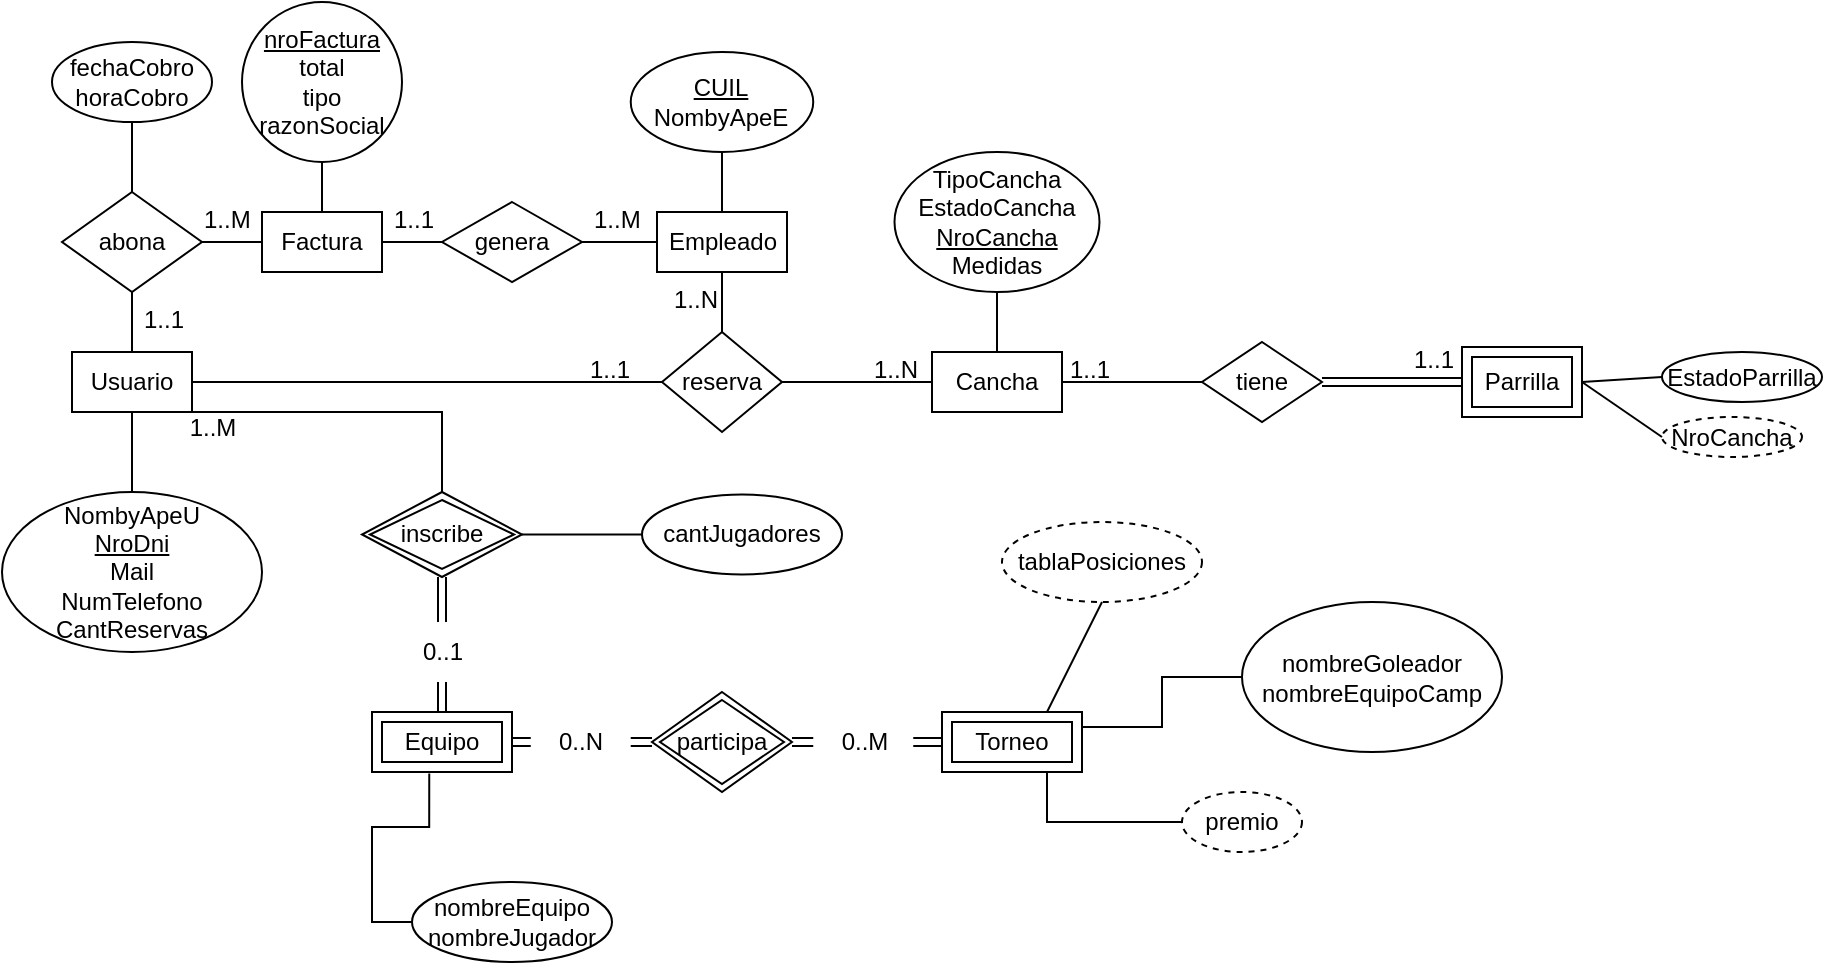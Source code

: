 <mxfile version="21.5.0" type="github">
  <diagram id="R2lEEEUBdFMjLlhIrx00" name="Page-1">
    <mxGraphModel dx="1900" dy="541" grid="1" gridSize="10" guides="1" tooltips="1" connect="1" arrows="1" fold="1" page="1" pageScale="1" pageWidth="850" pageHeight="1100" math="0" shadow="0" extFonts="Permanent Marker^https://fonts.googleapis.com/css?family=Permanent+Marker">
      <root>
        <mxCell id="0" />
        <mxCell id="1" parent="0" />
        <mxCell id="_4vAv0WsQ9G2U_fG6m3y-1" value="Usuario" style="whiteSpace=wrap;html=1;align=center;" parent="1" vertex="1">
          <mxGeometry x="-25" y="175" width="60" height="30" as="geometry" />
        </mxCell>
        <mxCell id="_4vAv0WsQ9G2U_fG6m3y-2" value="Cancha" style="whiteSpace=wrap;html=1;align=center;" parent="1" vertex="1">
          <mxGeometry x="405" y="175" width="65" height="30" as="geometry" />
        </mxCell>
        <mxCell id="_4vAv0WsQ9G2U_fG6m3y-4" value="Empleado" style="whiteSpace=wrap;html=1;align=center;" parent="1" vertex="1">
          <mxGeometry x="267.5" y="105" width="65" height="30" as="geometry" />
        </mxCell>
        <mxCell id="_4vAv0WsQ9G2U_fG6m3y-5" value="reserva" style="shape=rhombus;perimeter=rhombusPerimeter;whiteSpace=wrap;html=1;align=center;" parent="1" vertex="1">
          <mxGeometry x="270" y="165" width="60" height="50" as="geometry" />
        </mxCell>
        <mxCell id="_4vAv0WsQ9G2U_fG6m3y-6" value="tiene" style="shape=rhombus;perimeter=rhombusPerimeter;whiteSpace=wrap;html=1;align=center;" parent="1" vertex="1">
          <mxGeometry x="540" y="170" width="60" height="40" as="geometry" />
        </mxCell>
        <mxCell id="1q-wLZLnrpGv9T5wbohg-3" value="TipoCancha&lt;br&gt;EstadoCancha&lt;br&gt;&lt;u&gt;NroCancha&lt;/u&gt;&lt;br&gt;Medidas" style="ellipse;whiteSpace=wrap;html=1;align=center;" parent="1" vertex="1">
          <mxGeometry x="386.25" y="75" width="102.5" height="70" as="geometry" />
        </mxCell>
        <mxCell id="1q-wLZLnrpGv9T5wbohg-4" value="" style="endArrow=none;html=1;rounded=0;exitX=0.5;exitY=1;exitDx=0;exitDy=0;entryX=0.5;entryY=0;entryDx=0;entryDy=0;" parent="1" source="1q-wLZLnrpGv9T5wbohg-3" target="_4vAv0WsQ9G2U_fG6m3y-2" edge="1">
          <mxGeometry relative="1" as="geometry">
            <mxPoint x="360" y="195" as="sourcePoint" />
            <mxPoint x="520" y="195" as="targetPoint" />
          </mxGeometry>
        </mxCell>
        <mxCell id="1q-wLZLnrpGv9T5wbohg-6" value="EstadoParrilla" style="ellipse;whiteSpace=wrap;html=1;align=center;" parent="1" vertex="1">
          <mxGeometry x="770" y="175" width="80" height="25" as="geometry" />
        </mxCell>
        <mxCell id="1q-wLZLnrpGv9T5wbohg-7" value="" style="endArrow=none;html=1;rounded=0;exitX=0;exitY=0.5;exitDx=0;exitDy=0;entryX=1;entryY=0.5;entryDx=0;entryDy=0;" parent="1" source="1q-wLZLnrpGv9T5wbohg-6" target="BgZ_WEWUUNkGNV5E6CfD-3" edge="1">
          <mxGeometry relative="1" as="geometry">
            <mxPoint x="490" y="145" as="sourcePoint" />
            <mxPoint x="730" y="190" as="targetPoint" />
          </mxGeometry>
        </mxCell>
        <mxCell id="1q-wLZLnrpGv9T5wbohg-8" value="NombyApeU&lt;br&gt;&lt;u&gt;NroDni&lt;br&gt;&lt;/u&gt;Mail&lt;br&gt;NumTelefono&lt;br&gt;CantReservas" style="ellipse;whiteSpace=wrap;html=1;align=center;" parent="1" vertex="1">
          <mxGeometry x="-60" y="245" width="130" height="80" as="geometry" />
        </mxCell>
        <mxCell id="1q-wLZLnrpGv9T5wbohg-11" value="" style="endArrow=none;html=1;rounded=0;exitX=0.5;exitY=1;exitDx=0;exitDy=0;" parent="1" source="_4vAv0WsQ9G2U_fG6m3y-1" target="1q-wLZLnrpGv9T5wbohg-8" edge="1">
          <mxGeometry relative="1" as="geometry">
            <mxPoint x="55" y="215" as="sourcePoint" />
            <mxPoint x="490" y="305" as="targetPoint" />
          </mxGeometry>
        </mxCell>
        <mxCell id="1q-wLZLnrpGv9T5wbohg-12" value="&lt;u&gt;CUIL&lt;/u&gt;&lt;br&gt;NombyApeE" style="ellipse;whiteSpace=wrap;html=1;align=center;" parent="1" vertex="1">
          <mxGeometry x="254.37" y="25" width="91.25" height="50" as="geometry" />
        </mxCell>
        <mxCell id="1q-wLZLnrpGv9T5wbohg-13" value="" style="endArrow=none;html=1;rounded=0;exitX=0.5;exitY=1;exitDx=0;exitDy=0;entryX=0.5;entryY=0;entryDx=0;entryDy=0;" parent="1" source="1q-wLZLnrpGv9T5wbohg-12" target="_4vAv0WsQ9G2U_fG6m3y-4" edge="1">
          <mxGeometry relative="1" as="geometry">
            <mxPoint x="168.13" y="-15" as="sourcePoint" />
            <mxPoint x="296" y="35" as="targetPoint" />
          </mxGeometry>
        </mxCell>
        <mxCell id="1q-wLZLnrpGv9T5wbohg-14" value="" style="endArrow=none;html=1;rounded=0;entryX=0.5;entryY=0;entryDx=0;entryDy=0;exitX=0.5;exitY=1;exitDx=0;exitDy=0;" parent="1" source="_4vAv0WsQ9G2U_fG6m3y-4" target="_4vAv0WsQ9G2U_fG6m3y-5" edge="1">
          <mxGeometry relative="1" as="geometry">
            <mxPoint x="296" y="65" as="sourcePoint" />
            <mxPoint x="468.75" y="333" as="targetPoint" />
          </mxGeometry>
        </mxCell>
        <mxCell id="1q-wLZLnrpGv9T5wbohg-16" value="" style="endArrow=none;html=1;rounded=0;exitX=1;exitY=0.5;exitDx=0;exitDy=0;entryX=0;entryY=0.5;entryDx=0;entryDy=0;" parent="1" source="_4vAv0WsQ9G2U_fG6m3y-1" target="_4vAv0WsQ9G2U_fG6m3y-5" edge="1">
          <mxGeometry relative="1" as="geometry">
            <mxPoint x="310" y="315" as="sourcePoint" />
            <mxPoint x="470" y="315" as="targetPoint" />
          </mxGeometry>
        </mxCell>
        <mxCell id="1q-wLZLnrpGv9T5wbohg-17" value="" style="endArrow=none;html=1;rounded=0;exitX=1;exitY=0.5;exitDx=0;exitDy=0;entryX=0;entryY=0.5;entryDx=0;entryDy=0;" parent="1" source="_4vAv0WsQ9G2U_fG6m3y-5" target="_4vAv0WsQ9G2U_fG6m3y-2" edge="1">
          <mxGeometry relative="1" as="geometry">
            <mxPoint x="310" y="315" as="sourcePoint" />
            <mxPoint x="470" y="315" as="targetPoint" />
          </mxGeometry>
        </mxCell>
        <mxCell id="1q-wLZLnrpGv9T5wbohg-18" value="" style="endArrow=none;html=1;rounded=0;exitX=0;exitY=0.5;exitDx=0;exitDy=0;entryX=1;entryY=0.5;entryDx=0;entryDy=0;" parent="1" source="_4vAv0WsQ9G2U_fG6m3y-6" target="_4vAv0WsQ9G2U_fG6m3y-2" edge="1">
          <mxGeometry relative="1" as="geometry">
            <mxPoint x="310" y="315" as="sourcePoint" />
            <mxPoint x="470" y="315" as="targetPoint" />
          </mxGeometry>
        </mxCell>
        <mxCell id="1q-wLZLnrpGv9T5wbohg-20" value="1..1" style="text;strokeColor=none;fillColor=none;spacingLeft=4;spacingRight=4;overflow=hidden;rotatable=0;points=[[0,0.5],[1,0.5]];portConstraint=eastwest;fontSize=12;whiteSpace=wrap;html=1;" parent="1" vertex="1">
          <mxGeometry x="227.5" y="170" width="40" height="30" as="geometry" />
        </mxCell>
        <mxCell id="1q-wLZLnrpGv9T5wbohg-21" value="1..N" style="text;strokeColor=none;fillColor=none;spacingLeft=4;spacingRight=4;overflow=hidden;rotatable=0;points=[[0,0.5],[1,0.5]];portConstraint=eastwest;fontSize=12;whiteSpace=wrap;html=1;" parent="1" vertex="1">
          <mxGeometry x="370" y="170" width="40" height="30" as="geometry" />
        </mxCell>
        <mxCell id="1q-wLZLnrpGv9T5wbohg-22" value="1..N" style="text;strokeColor=none;fillColor=none;spacingLeft=4;spacingRight=4;overflow=hidden;rotatable=0;points=[[0,0.5],[1,0.5]];portConstraint=eastwest;fontSize=12;whiteSpace=wrap;html=1;" parent="1" vertex="1">
          <mxGeometry x="270" y="135" width="40" height="30" as="geometry" />
        </mxCell>
        <mxCell id="1q-wLZLnrpGv9T5wbohg-24" value="1..1" style="text;strokeColor=none;fillColor=none;spacingLeft=4;spacingRight=4;overflow=hidden;rotatable=0;points=[[0,0.5],[1,0.5]];portConstraint=eastwest;fontSize=12;whiteSpace=wrap;html=1;" parent="1" vertex="1">
          <mxGeometry x="640" y="165" width="40" height="30" as="geometry" />
        </mxCell>
        <mxCell id="1q-wLZLnrpGv9T5wbohg-26" value="1..1" style="text;strokeColor=none;fillColor=none;spacingLeft=4;spacingRight=4;overflow=hidden;rotatable=0;points=[[0,0.5],[1,0.5]];portConstraint=eastwest;fontSize=12;whiteSpace=wrap;html=1;" parent="1" vertex="1">
          <mxGeometry x="467.5" y="170" width="40" height="30" as="geometry" />
        </mxCell>
        <mxCell id="80cd4duvSJH8SG43MGNK-1" value="Factura" style="whiteSpace=wrap;html=1;align=center;" parent="1" vertex="1">
          <mxGeometry x="70" y="105" width="60" height="30" as="geometry" />
        </mxCell>
        <mxCell id="BgZ_WEWUUNkGNV5E6CfD-3" value="Parrilla" style="shape=ext;margin=3;double=1;whiteSpace=wrap;html=1;align=center;" parent="1" vertex="1">
          <mxGeometry x="670" y="172.5" width="60" height="35" as="geometry" />
        </mxCell>
        <mxCell id="80cd4duvSJH8SG43MGNK-2" value="" style="endArrow=none;html=1;rounded=0;exitX=1;exitY=0.5;exitDx=0;exitDy=0;entryX=0;entryY=0.5;entryDx=0;entryDy=0;" parent="1" source="80cd4duvSJH8SG43MGNK-1" target="rn_fXDwXjcQXkgCYvC7Q-5" edge="1">
          <mxGeometry relative="1" as="geometry">
            <mxPoint x="195" y="-35" as="sourcePoint" />
            <mxPoint x="180" y="115" as="targetPoint" />
          </mxGeometry>
        </mxCell>
        <mxCell id="BgZ_WEWUUNkGNV5E6CfD-4" value="" style="shape=link;html=1;rounded=0;exitX=1;exitY=0.5;exitDx=0;exitDy=0;entryX=0;entryY=0.5;entryDx=0;entryDy=0;" parent="1" source="_4vAv0WsQ9G2U_fG6m3y-6" target="BgZ_WEWUUNkGNV5E6CfD-3" edge="1">
          <mxGeometry relative="1" as="geometry">
            <mxPoint x="600" y="265" as="sourcePoint" />
            <mxPoint x="760" y="265" as="targetPoint" />
          </mxGeometry>
        </mxCell>
        <mxCell id="BgZ_WEWUUNkGNV5E6CfD-5" value="" style="resizable=0;html=1;whiteSpace=wrap;align=right;verticalAlign=bottom;" parent="BgZ_WEWUUNkGNV5E6CfD-4" connectable="0" vertex="1">
          <mxGeometry x="1" relative="1" as="geometry" />
        </mxCell>
        <mxCell id="80cd4duvSJH8SG43MGNK-3" value="abona" style="shape=rhombus;perimeter=rhombusPerimeter;whiteSpace=wrap;html=1;align=center;" parent="1" vertex="1">
          <mxGeometry x="-30" y="95" width="70" height="50" as="geometry" />
        </mxCell>
        <mxCell id="BgZ_WEWUUNkGNV5E6CfD-6" value="NroCancha" style="ellipse;whiteSpace=wrap;html=1;align=center;dashed=1;" parent="1" vertex="1">
          <mxGeometry x="770" y="207.5" width="70" height="20" as="geometry" />
        </mxCell>
        <mxCell id="80cd4duvSJH8SG43MGNK-4" value="" style="endArrow=none;html=1;rounded=0;exitX=0.5;exitY=1;exitDx=0;exitDy=0;entryX=0.5;entryY=0;entryDx=0;entryDy=0;" parent="1" source="80cd4duvSJH8SG43MGNK-3" target="_4vAv0WsQ9G2U_fG6m3y-1" edge="1">
          <mxGeometry relative="1" as="geometry">
            <mxPoint x="35" y="-35" as="sourcePoint" />
            <mxPoint x="-10" y="165" as="targetPoint" />
          </mxGeometry>
        </mxCell>
        <mxCell id="BgZ_WEWUUNkGNV5E6CfD-7" value="" style="endArrow=none;html=1;rounded=0;exitX=1;exitY=0.5;exitDx=0;exitDy=0;entryX=0;entryY=0.5;entryDx=0;entryDy=0;" parent="1" source="BgZ_WEWUUNkGNV5E6CfD-3" target="BgZ_WEWUUNkGNV5E6CfD-6" edge="1">
          <mxGeometry relative="1" as="geometry">
            <mxPoint x="600" y="265" as="sourcePoint" />
            <mxPoint x="760" y="265" as="targetPoint" />
          </mxGeometry>
        </mxCell>
        <mxCell id="80cd4duvSJH8SG43MGNK-9" value="" style="endArrow=none;html=1;rounded=0;entryX=0;entryY=0.5;entryDx=0;entryDy=0;exitX=1;exitY=0.5;exitDx=0;exitDy=0;" parent="1" source="80cd4duvSJH8SG43MGNK-3" target="80cd4duvSJH8SG43MGNK-1" edge="1">
          <mxGeometry relative="1" as="geometry">
            <mxPoint x="65" y="43" as="sourcePoint" />
            <mxPoint x="125" y="75" as="targetPoint" />
          </mxGeometry>
        </mxCell>
        <mxCell id="80cd4duvSJH8SG43MGNK-12" value="&lt;u&gt;nroFactura&lt;/u&gt;&lt;br&gt;total&lt;br&gt;tipo&lt;br&gt;razonSocial" style="ellipse;whiteSpace=wrap;html=1;align=center;" parent="1" vertex="1">
          <mxGeometry x="60" width="80" height="80" as="geometry" />
        </mxCell>
        <mxCell id="80cd4duvSJH8SG43MGNK-13" value="" style="endArrow=none;html=1;rounded=0;entryX=0.5;entryY=1;entryDx=0;entryDy=0;exitX=0.5;exitY=0;exitDx=0;exitDy=0;" parent="1" source="80cd4duvSJH8SG43MGNK-1" target="80cd4duvSJH8SG43MGNK-12" edge="1">
          <mxGeometry relative="1" as="geometry">
            <mxPoint x="180" y="-15" as="sourcePoint" />
            <mxPoint x="180" y="-155" as="targetPoint" />
          </mxGeometry>
        </mxCell>
        <mxCell id="80cd4duvSJH8SG43MGNK-14" value="fechaCobro&lt;br&gt;horaCobro" style="ellipse;whiteSpace=wrap;html=1;align=center;" parent="1" vertex="1">
          <mxGeometry x="-35" y="20" width="80" height="40" as="geometry" />
        </mxCell>
        <mxCell id="80cd4duvSJH8SG43MGNK-15" value="" style="endArrow=none;html=1;rounded=0;exitX=0.5;exitY=1;exitDx=0;exitDy=0;entryX=0.5;entryY=0;entryDx=0;entryDy=0;" parent="1" source="80cd4duvSJH8SG43MGNK-14" target="80cd4duvSJH8SG43MGNK-3" edge="1">
          <mxGeometry relative="1" as="geometry">
            <mxPoint x="350" y="225" as="sourcePoint" />
            <mxPoint x="-25" y="25" as="targetPoint" />
          </mxGeometry>
        </mxCell>
        <mxCell id="rn_fXDwXjcQXkgCYvC7Q-1" value="1..M" style="text;strokeColor=none;fillColor=none;spacingLeft=4;spacingRight=4;overflow=hidden;rotatable=0;points=[[0,0.5],[1,0.5]];portConstraint=eastwest;fontSize=12;whiteSpace=wrap;html=1;" parent="1" vertex="1">
          <mxGeometry x="35" y="95" width="40" height="30" as="geometry" />
        </mxCell>
        <mxCell id="rn_fXDwXjcQXkgCYvC7Q-2" value="1..M" style="text;strokeColor=none;fillColor=none;spacingLeft=4;spacingRight=4;overflow=hidden;rotatable=0;points=[[0,0.5],[1,0.5]];portConstraint=eastwest;fontSize=12;whiteSpace=wrap;html=1;" parent="1" vertex="1">
          <mxGeometry x="230" y="95" width="40" height="30" as="geometry" />
        </mxCell>
        <mxCell id="rn_fXDwXjcQXkgCYvC7Q-3" value="1..1" style="text;strokeColor=none;fillColor=none;spacingLeft=4;spacingRight=4;overflow=hidden;rotatable=0;points=[[0,0.5],[1,0.5]];portConstraint=eastwest;fontSize=12;whiteSpace=wrap;html=1;" parent="1" vertex="1">
          <mxGeometry x="5" y="145" width="40" height="20" as="geometry" />
        </mxCell>
        <mxCell id="rn_fXDwXjcQXkgCYvC7Q-5" value="genera" style="shape=rhombus;perimeter=rhombusPerimeter;whiteSpace=wrap;html=1;align=center;" parent="1" vertex="1">
          <mxGeometry x="160" y="100" width="70" height="40" as="geometry" />
        </mxCell>
        <mxCell id="rn_fXDwXjcQXkgCYvC7Q-8" value="" style="endArrow=none;html=1;rounded=0;entryX=0;entryY=0.5;entryDx=0;entryDy=0;exitX=1;exitY=0.5;exitDx=0;exitDy=0;" parent="1" source="rn_fXDwXjcQXkgCYvC7Q-5" target="_4vAv0WsQ9G2U_fG6m3y-4" edge="1">
          <mxGeometry relative="1" as="geometry">
            <mxPoint x="65" y="65" as="sourcePoint" />
            <mxPoint x="225" y="65" as="targetPoint" />
          </mxGeometry>
        </mxCell>
        <mxCell id="rn_fXDwXjcQXkgCYvC7Q-10" value="1..1" style="text;strokeColor=none;fillColor=none;spacingLeft=4;spacingRight=4;overflow=hidden;rotatable=0;points=[[0,0.5],[1,0.5]];portConstraint=eastwest;fontSize=12;whiteSpace=wrap;html=1;" parent="1" vertex="1">
          <mxGeometry x="130" y="95" width="40" height="30" as="geometry" />
        </mxCell>
        <mxCell id="InGvndpuqUizibMPCBLF-13" value="" style="endArrow=none;html=1;rounded=0;exitX=1;exitY=1;exitDx=0;exitDy=0;" parent="1" source="_4vAv0WsQ9G2U_fG6m3y-1" target="InGvndpuqUizibMPCBLF-14" edge="1">
          <mxGeometry relative="1" as="geometry">
            <mxPoint x="260" y="280" as="sourcePoint" />
            <mxPoint x="160" y="240" as="targetPoint" />
            <Array as="points">
              <mxPoint x="160" y="205" />
            </Array>
          </mxGeometry>
        </mxCell>
        <mxCell id="InGvndpuqUizibMPCBLF-14" value="inscribe" style="shape=rhombus;double=1;perimeter=rhombusPerimeter;whiteSpace=wrap;html=1;align=center;" parent="1" vertex="1">
          <mxGeometry x="120" y="245" width="80" height="42.5" as="geometry" />
        </mxCell>
        <mxCell id="InGvndpuqUizibMPCBLF-15" value="" style="shape=link;html=1;rounded=0;exitX=0.5;exitY=1;exitDx=0;exitDy=0;entryX=0.5;entryY=0;entryDx=0;entryDy=0;" parent="1" source="-xa2_SWkL4zqSUD4EHHC-14" target="-xa2_SWkL4zqSUD4EHHC-1" edge="1">
          <mxGeometry relative="1" as="geometry">
            <mxPoint x="260" y="280" as="sourcePoint" />
            <mxPoint x="160" y="330" as="targetPoint" />
          </mxGeometry>
        </mxCell>
        <mxCell id="InGvndpuqUizibMPCBLF-21" style="edgeStyle=orthogonalEdgeStyle;rounded=0;orthogonalLoop=1;jettySize=auto;html=1;entryX=0;entryY=0.5;entryDx=0;entryDy=0;endArrow=none;endFill=0;exitX=0.409;exitY=1.027;exitDx=0;exitDy=0;exitPerimeter=0;" parent="1" source="-xa2_SWkL4zqSUD4EHHC-1" target="InGvndpuqUizibMPCBLF-20" edge="1">
          <mxGeometry relative="1" as="geometry">
            <mxPoint x="40" y="480" as="sourcePoint" />
            <mxPoint x="75" y="480" as="targetPoint" />
          </mxGeometry>
        </mxCell>
        <mxCell id="InGvndpuqUizibMPCBLF-17" value="Torneo" style="shape=ext;margin=3;double=1;whiteSpace=wrap;html=1;align=center;" parent="1" vertex="1">
          <mxGeometry x="410" y="355" width="70" height="30" as="geometry" />
        </mxCell>
        <mxCell id="InGvndpuqUizibMPCBLF-20" value="nombreEquipo&lt;br&gt;nombreJugador" style="ellipse;whiteSpace=wrap;html=1;align=center;" parent="1" vertex="1">
          <mxGeometry x="145" y="440" width="100" height="40" as="geometry" />
        </mxCell>
        <mxCell id="-xa2_SWkL4zqSUD4EHHC-1" value="Equipo" style="shape=ext;margin=3;double=1;whiteSpace=wrap;html=1;align=center;" vertex="1" parent="1">
          <mxGeometry x="125" y="355" width="70" height="30" as="geometry" />
        </mxCell>
        <mxCell id="-xa2_SWkL4zqSUD4EHHC-2" value="participa" style="shape=rhombus;double=1;perimeter=rhombusPerimeter;whiteSpace=wrap;html=1;align=center;" vertex="1" parent="1">
          <mxGeometry x="264.99" y="345" width="70" height="50" as="geometry" />
        </mxCell>
        <mxCell id="-xa2_SWkL4zqSUD4EHHC-6" style="edgeStyle=orthogonalEdgeStyle;rounded=0;orthogonalLoop=1;jettySize=auto;html=1;exitX=0;exitY=0.5;exitDx=0;exitDy=0;entryX=1;entryY=0.25;entryDx=0;entryDy=0;endArrow=none;endFill=0;" edge="1" parent="1" source="-xa2_SWkL4zqSUD4EHHC-5" target="InGvndpuqUizibMPCBLF-17">
          <mxGeometry relative="1" as="geometry" />
        </mxCell>
        <mxCell id="-xa2_SWkL4zqSUD4EHHC-5" value="nombreGoleador&lt;br&gt;nombreEquipoCamp" style="ellipse;whiteSpace=wrap;html=1;align=center;" vertex="1" parent="1">
          <mxGeometry x="560" y="300" width="130" height="75" as="geometry" />
        </mxCell>
        <mxCell id="-xa2_SWkL4zqSUD4EHHC-10" style="edgeStyle=orthogonalEdgeStyle;rounded=0;orthogonalLoop=1;jettySize=auto;html=1;exitX=0;exitY=0.5;exitDx=0;exitDy=0;entryX=0.75;entryY=1;entryDx=0;entryDy=0;endArrow=none;endFill=0;" edge="1" parent="1" source="-xa2_SWkL4zqSUD4EHHC-9" target="InGvndpuqUizibMPCBLF-17">
          <mxGeometry relative="1" as="geometry" />
        </mxCell>
        <mxCell id="-xa2_SWkL4zqSUD4EHHC-9" value="premio" style="ellipse;whiteSpace=wrap;html=1;align=center;dashed=1;" vertex="1" parent="1">
          <mxGeometry x="530" y="395" width="60" height="30" as="geometry" />
        </mxCell>
        <mxCell id="-xa2_SWkL4zqSUD4EHHC-11" value="1..M" style="text;html=1;align=center;verticalAlign=middle;resizable=0;points=[];autosize=1;strokeColor=none;fillColor=none;" vertex="1" parent="1">
          <mxGeometry x="20" y="197.5" width="50" height="30" as="geometry" />
        </mxCell>
        <mxCell id="-xa2_SWkL4zqSUD4EHHC-15" value="" style="shape=link;html=1;rounded=0;exitX=0.5;exitY=1;exitDx=0;exitDy=0;entryX=0.5;entryY=0;entryDx=0;entryDy=0;" edge="1" parent="1" source="InGvndpuqUizibMPCBLF-14" target="-xa2_SWkL4zqSUD4EHHC-14">
          <mxGeometry relative="1" as="geometry">
            <mxPoint x="160" y="288" as="sourcePoint" />
            <mxPoint x="160" y="355" as="targetPoint" />
          </mxGeometry>
        </mxCell>
        <mxCell id="-xa2_SWkL4zqSUD4EHHC-14" value="0..1" style="text;html=1;align=center;verticalAlign=middle;resizable=0;points=[];autosize=1;strokeColor=none;fillColor=none;" vertex="1" parent="1">
          <mxGeometry x="140" y="310" width="40" height="30" as="geometry" />
        </mxCell>
        <mxCell id="-xa2_SWkL4zqSUD4EHHC-17" value="" style="shape=link;html=1;rounded=0;exitX=1;exitY=0.5;exitDx=0;exitDy=0;entryX=0;entryY=0.5;entryDx=0;entryDy=0;" edge="1" parent="1" source="-xa2_SWkL4zqSUD4EHHC-16" target="-xa2_SWkL4zqSUD4EHHC-2">
          <mxGeometry relative="1" as="geometry">
            <mxPoint x="280" y="280" as="sourcePoint" />
            <mxPoint x="440" y="280" as="targetPoint" />
          </mxGeometry>
        </mxCell>
        <mxCell id="-xa2_SWkL4zqSUD4EHHC-19" value="" style="shape=link;html=1;rounded=0;exitX=1;exitY=0.5;exitDx=0;exitDy=0;entryX=0;entryY=0.5;entryDx=0;entryDy=0;" edge="1" parent="1" source="-xa2_SWkL4zqSUD4EHHC-21" target="InGvndpuqUizibMPCBLF-17">
          <mxGeometry relative="1" as="geometry">
            <mxPoint x="410" y="440" as="sourcePoint" />
            <mxPoint x="570" y="440" as="targetPoint" />
          </mxGeometry>
        </mxCell>
        <mxCell id="-xa2_SWkL4zqSUD4EHHC-20" value="" style="shape=link;html=1;rounded=0;exitX=1;exitY=0.5;exitDx=0;exitDy=0;entryX=0;entryY=0.5;entryDx=0;entryDy=0;" edge="1" parent="1" source="-xa2_SWkL4zqSUD4EHHC-1" target="-xa2_SWkL4zqSUD4EHHC-16">
          <mxGeometry relative="1" as="geometry">
            <mxPoint x="195" y="370" as="sourcePoint" />
            <mxPoint x="265" y="370" as="targetPoint" />
          </mxGeometry>
        </mxCell>
        <mxCell id="-xa2_SWkL4zqSUD4EHHC-16" value="0..N" style="text;html=1;align=center;verticalAlign=middle;resizable=0;points=[];autosize=1;strokeColor=none;fillColor=none;" vertex="1" parent="1">
          <mxGeometry x="204.37" y="355" width="50" height="30" as="geometry" />
        </mxCell>
        <mxCell id="-xa2_SWkL4zqSUD4EHHC-22" value="" style="shape=link;html=1;rounded=0;exitX=1;exitY=0.5;exitDx=0;exitDy=0;entryX=0;entryY=0.5;entryDx=0;entryDy=0;" edge="1" parent="1" source="-xa2_SWkL4zqSUD4EHHC-2" target="-xa2_SWkL4zqSUD4EHHC-21">
          <mxGeometry relative="1" as="geometry">
            <mxPoint x="335" y="370" as="sourcePoint" />
            <mxPoint x="410" y="370" as="targetPoint" />
          </mxGeometry>
        </mxCell>
        <mxCell id="-xa2_SWkL4zqSUD4EHHC-21" value="0..M" style="text;html=1;align=center;verticalAlign=middle;resizable=0;points=[];autosize=1;strokeColor=none;fillColor=none;" vertex="1" parent="1">
          <mxGeometry x="345.62" y="355" width="50" height="30" as="geometry" />
        </mxCell>
        <mxCell id="-xa2_SWkL4zqSUD4EHHC-24" style="edgeStyle=orthogonalEdgeStyle;rounded=0;orthogonalLoop=1;jettySize=auto;html=1;exitX=0;exitY=0.5;exitDx=0;exitDy=0;entryX=1;entryY=0.5;entryDx=0;entryDy=0;endArrow=none;endFill=0;" edge="1" parent="1" source="-xa2_SWkL4zqSUD4EHHC-23" target="InGvndpuqUizibMPCBLF-14">
          <mxGeometry relative="1" as="geometry" />
        </mxCell>
        <mxCell id="-xa2_SWkL4zqSUD4EHHC-23" value="cantJugadores" style="ellipse;whiteSpace=wrap;html=1;align=center;" vertex="1" parent="1">
          <mxGeometry x="260" y="246.25" width="100" height="40" as="geometry" />
        </mxCell>
        <mxCell id="-xa2_SWkL4zqSUD4EHHC-25" value="tablaPosiciones" style="ellipse;whiteSpace=wrap;html=1;align=center;dashed=1;" vertex="1" parent="1">
          <mxGeometry x="440" y="260" width="100" height="40" as="geometry" />
        </mxCell>
        <mxCell id="-xa2_SWkL4zqSUD4EHHC-26" value="" style="endArrow=none;html=1;rounded=0;entryX=0.5;entryY=1;entryDx=0;entryDy=0;exitX=0.75;exitY=0;exitDx=0;exitDy=0;" edge="1" parent="1" source="InGvndpuqUizibMPCBLF-17" target="-xa2_SWkL4zqSUD4EHHC-25">
          <mxGeometry relative="1" as="geometry">
            <mxPoint x="280" y="280" as="sourcePoint" />
            <mxPoint x="440" y="280" as="targetPoint" />
          </mxGeometry>
        </mxCell>
      </root>
    </mxGraphModel>
  </diagram>
</mxfile>
